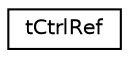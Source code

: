 digraph "Graphical Class Hierarchy"
{
  edge [fontname="Helvetica",fontsize="10",labelfontname="Helvetica",labelfontsize="10"];
  node [fontname="Helvetica",fontsize="10",shape=record];
  rankdir="LR";
  Node1 [label="tCtrlRef",height=0.2,width=0.4,color="black", fillcolor="white", style="filled",URL="$structt_ctrl_ref.html"];
}
